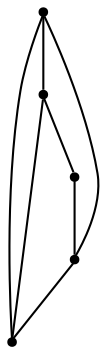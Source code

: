 graph {
  node [shape=point,comment="{\"directed\":false,\"doi\":\"10.1007/978-3-540-70904-6_11\",\"figure\":\"2 (5)\"}"]

  v0 [pos="1046.6769712936045,274.7148259480794"]
  v1 [pos="981.9962209302325,339.43663279215497"]
  v2 [pos="894.0391987645348,362.9398727416992"]
  v3 [pos="806.0759765625,339.44082895914715"]
  v4 [pos="741.5910837572675,275.0491205851237"]

  v0 -- v4 [id="-1",pos="1046.6769712936045,274.7148259480794 1061.5877411844667,248.87160073020425 1070.1199127906978,218.87913282696763 1070.1199127906978,186.89496358235675 1070.1199127906978,89.67002868652344 991.2802507267442,10.853296915690066 894.0371002906977,10.853296915690066 796.7940770348837,10.853296915690066 717.9627452761628,89.67002868652344 717.9627452761628,186.89496358235675 717.9627452761628,219.0161849864228 726.567284987729,249.1285995992627 741.5910837572675,275.0491205851237"]
  v2 -- v0 [id="-3",pos="894.0391987645348,362.9398727416992 894.0371002906977,186.28664652506512 894.0371002906977,186.28664652506512 894.0371002906977,186.28664652506512 1046.6769712936045,274.7148259480794 1046.6769712936045,274.7148259480794 1046.6769712936045,274.7148259480794"]
  v4 -- v1 [id="-4",pos="741.5910837572675,275.0491205851237 893.4619912790697,187.31585184733075 893.4619912790697,187.31585184733075 893.4619912790697,187.31585184733075 981.9962209302325,339.43663279215497 981.9962209302325,339.43663279215497 981.9962209302325,339.43663279215497"]
  v1 -- v0 [id="-5",pos="981.9962209302325,339.43663279215497 1008.8298269138224,323.93388563094754 1031.1915745602118,301.56056403789887 1046.6769712936045,274.7148259480794"]
  v2 -- v1 [id="-6",pos="894.0391987645348,362.9398727416992 926.0755633046738,362.9409535725912 956.11634845561,354.3850171261994 981.9962209302325,339.43663279215497"]
  v4 -- v3 [id="-7",pos="741.5910837572675,275.0491205851237 757.0721102517749,301.7447126328588 779.3579092070015,323.9971782106868 806.0759765625,339.44082895914715"]
  v3 -- v2 [id="-8",pos="806.0759765625,339.44082895914715 831.9578834874569,354.3847485728116 861.998176372093,362.9409535725912 894.0391987645348,362.9398727416992"]
}